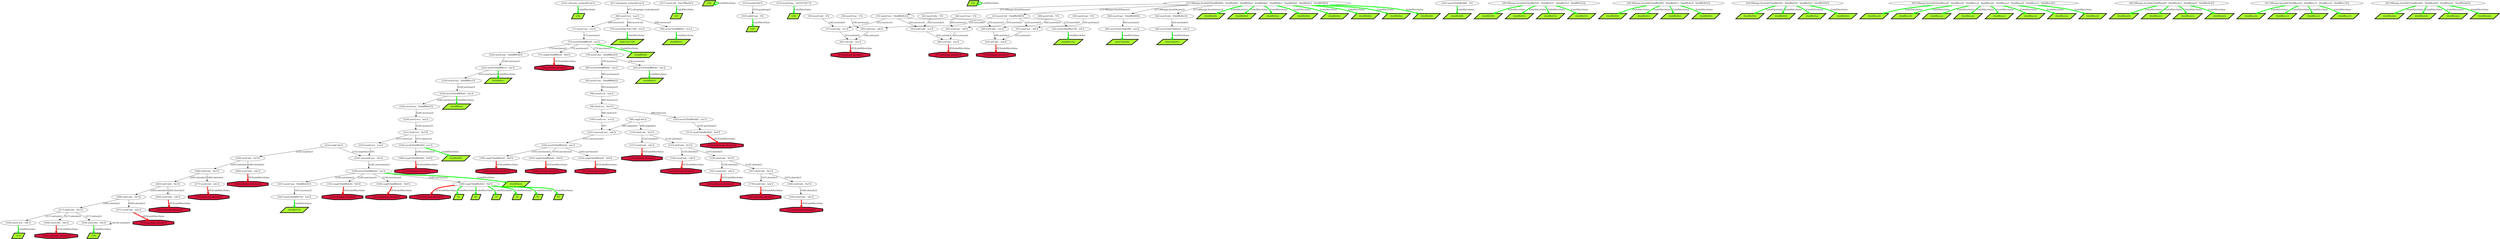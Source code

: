 digraph "" {
EAX [fillcolor=greenyellow, label=EAX, penwidth=4, shape=parallelogram, style=filled];
ECX [fillcolor=greenyellow, label=ECX, penwidth=4, shape=parallelogram, style=filled];
EDI [fillcolor=greenyellow, label=EDI, penwidth=4, shape=parallelogram, style=filled];
EDX [fillcolor=greenyellow, label=EDX, penwidth=4, shape=parallelogram, style=filled];
EBX [fillcolor=greenyellow, label=EBX, penwidth=4, shape=parallelogram, style=filled];
ESP [fillcolor=greenyellow, label=ESP, penwidth=4, shape=parallelogram, style=filled];
EBP [fillcolor=greenyellow, label=EBP, penwidth=4, shape=parallelogram, style=filled];
ESI [fillcolor=greenyellow, label=ESI, penwidth=4, shape=parallelogram, style=filled];
"[27] MRange,fstat64" [label="[27] MRange,fstat64(['[0xbfffef68]', '[0xbfffef69]', '[0xbfffef6a]', '[0xbfffef6b]', '[0xbfffef6c]', '[0xbfffef6d]', '[0xbfffef6e]', '[0xbfffef6f]'])"];
"[33] mov" [label="[33] mov(['edi', '[0xbfffef68]'])"];
"[35] mov" [label="[35] mov(['ecx', '[0xbfffef6c]'])"];
"[36] mov" [label="[36] mov(['edx', '0'])"];
"[37] xor" [label="[37] xor(['edx', 'ecx'])"];
"[38] mov" [label="[38] mov(['eax', '0'])"];
"[39] xor" [label="[39] xor(['eax', 'edi'])"];
"[40] or" [label="[40] or(['edx', 'eax'])"];
"[41] jz" [fillcolor=crimson, label="[41] jz(['jump_diverge'])", penwidth=4, shape=octagon, style=filled];
"[42] mov" [label="[42] mov(['edx', '0'])"];
"[43] xor" [label="[43] xor(['edx', 'ecx'])"];
"[44] mov" [label="[44] mov(['eax', '0'])"];
"[45] xor" [label="[45] xor(['eax', 'edi'])"];
"[46] or" [label="[46] or(['edx', 'eax'])"];
"[47] jz" [fillcolor=crimson, label="[47] jz(['jump_diverge'])", penwidth=4, shape=octagon, style=filled];
"[48] mov" [label="[48] mov(['edx', '0'])"];
"[49] xor" [label="[49] xor(['edx', 'ecx'])"];
"[50] mov" [label="[50] mov(['eax', '0'])"];
"[51] xor" [label="[51] xor(['eax', 'edi'])"];
"[52] or" [label="[52] or(['edx', 'eax'])"];
"[53] jz" [fillcolor=crimson, label="[53] jz(['jump_diverge'])", penwidth=4, shape=octagon, style=filled];
"[55] mov" [label="[55] mov(['[0xbfffee74]', 'edi'])"];
"[60] mov" [label="[60] mov(['eax', '[0xbfffef68]'])"];
"[62] mov" [label="[62] mov(['edx', '[0xbfffef6c]'])"];
"[64] mov" [label="[64] mov(['[0xb7fdde98]', 'eax'])"];
"[66] mov" [label="[66] mov(['[0xb7fdde9c]', 'edx'])"];
"[67] call-getpid_recheck" [label="[67] call-getpid_recheck(['eax'])"];
"[68] mov" [label="[68] mov(['ecx', 'eax'])"];
"[70] mov" [label="[70] mov(['[0xb7e41728]', 'ecx'])"];
"[71] mov" [label="[71] mov(['eax', 'ecx'])"];
"[73] mov" [label="[73] mov(['[0xbffff4c8]', 'eax'])"];
"[75] cmp" [label="[75] cmp(['[0xbffff4c8]', '0x0'])"];
"[76] js" [fillcolor=crimson, label="[76] js(['jump_diverge'])", penwidth=4, shape=octagon, style=filled];
"[78] mov" [label="[78] mov(['eax', '[0xbffff4c8]'])"];
"[80] mov" [label="[80] mov(['[0xbffff4b4]', 'eax'])"];
"[82] mov" [label="[82] mov(['[0xbffff4a0]', 'eax'])"];
"[84] mov" [label="[84] mov(['[0xbffff49c]', 'ecx'])"];
"[95] mov" [label="[95] mov(['eax', '[0xbffff4b4]'])"];
"[96] mov" [label="[96] mov(['ecx', 'eax'])"];
"[98] shr" [label="[98] shr(['ecx', '0x1f'])"];
"[100] test" [label="[100] test(['ecx', 'ecx'])"];
"[101] cmovnz" [label="[101] cmovnz(['eax', 'edx'])"];
"[99] neg" [label="[99] neg(['edx'])"];
"[103] mov" [label="[103] mov(['[0xbfffefd4]', 'ecx'])"];
"[105] mov" [label="[105] mov(['[0xbfffefe4]', 'eax'])"];
"[116] shr" [label="[116] shr(['edx', '0x3'])"];
"[127] test" [label="[127] test(['edx', 'edx'])"];
"[129] jz" [fillcolor=crimson, label="[129] jz(['jump_diverge'])", penwidth=4, shape=octagon, style=filled];
"[133] shr" [label="[133] shr(['edx', '0x3'])"];
"[144] test" [label="[144] test(['edx', 'edx'])"];
"[146] jz" [fillcolor=crimson, label="[146] jz(['jump_diverge'])", penwidth=4, shape=octagon, style=filled];
"[150] shr" [label="[150] shr(['edx', '0x3'])"];
"[161] test" [label="[161] test(['edx', 'edx'])"];
"[163] jz" [fillcolor=crimson, label="[163] jz(['jump_diverge'])", penwidth=4, shape=octagon, style=filled];
"[167] shr" [label="[167] shr(['edx', '0x3'])"];
"[178] test" [label="[178] test(['edx', 'edx'])"];
"[180] jz" [fillcolor=crimson, label="[180] jz(['jump_diverge'])", penwidth=4, shape=octagon, style=filled];
"[184] shr" [label="[184] shr(['edx', '0x3'])"];
"[195] test" [label="[195] test(['edx', 'edx'])"];
"[197] jnz" [fillcolor=crimson, label="[197] jnz(['jump_diverge'])", penwidth=4, shape=octagon, style=filled];
"[199] cmp" [label="[199] cmp(['[0xbfffefe4]', '0x0'])"];
"[200] jz" [fillcolor=crimson, label="[200] jz(['jump_diverge'])", penwidth=4, shape=octagon, style=filled];
"[203] cmp" [label="[203] cmp(['[0xbfffefe4]', '0x0'])"];
"[204] jz" [fillcolor=crimson, label="[204] jz(['jump_diverge'])", penwidth=4, shape=octagon, style=filled];
"[213] cmp" [label="[213] cmp(['[0xbfffefd4]', '0x0'])"];
"[214] jnz" [fillcolor=crimson, label="[214] jnz(['jump_diverge'])", penwidth=4, shape=octagon, style=filled];
"[216] cmp" [label="[216] cmp(['[0xbfffefe4]', '0x0'])"];
"[217] jz" [fillcolor=crimson, label="[217] jz(['jump_diverge'])", penwidth=4, shape=octagon, style=filled];
"[220] mov" [label="[220] mov(['eax', '[0xbffff4c8]'])"];
"[222] mov" [label="[222] mov(['[0xbffff4cc]', 'eax'])"];
"[224] mov" [label="[224] mov(['eax', '[0xbffff4cc]'])"];
"[226] mov" [label="[226] mov(['[0xbffff4b4]', 'eax'])"];
"[228] mov" [label="[228] mov(['eax', '[0xbffff4b4]'])"];
"[229] mov" [label="[229] mov(['ecx', 'eax'])"];
"[231] shr" [label="[231] shr(['ecx', '0x1f'])"];
"[233] test" [label="[233] test(['ecx', 'ecx'])"];
"[234] cmovnz" [label="[234] cmovnz(['eax', 'edx'])"];
"[232] neg" [label="[232] neg(['edx'])"];
"[236] mov" [label="[236] mov(['[0xbfffefd4]', 'ecx'])"];
"[238] mov" [label="[238] mov(['[0xbfffefe4]', 'eax'])"];
"[241] mov" [label="[241] mov(['eax', '[0xbfffefe4]'])"];
"[243] mov" [label="[243] mov(['[0xbfffef70]', 'eax'])"];
"[249] shr" [label="[249] shr(['edx', '0x3'])"];
"[260] test" [label="[260] test(['edx', 'edx'])"];
"[262] jz" [fillcolor=crimson, label="[262] jz(['jump_diverge'])", penwidth=4, shape=octagon, style=filled];
"[266] shr" [label="[266] shr(['edx', '0x3'])"];
"[277] test" [label="[277] test(['edx', 'edx'])"];
"[279] jz" [fillcolor=crimson, label="[279] jz(['jump_diverge'])", penwidth=4, shape=octagon, style=filled];
"[283] shr" [label="[283] shr(['edx', '0x3'])"];
"[294] test" [label="[294] test(['edx', 'edx'])"];
"[296] jz" [fillcolor=crimson, label="[296] jz(['jump_diverge'])", penwidth=4, shape=octagon, style=filled];
"[300] shr" [label="[300] shr(['edx', '0x3'])"];
"[311] test" [label="[311] test(['edx', 'edx'])"];
"[313] jz" [fillcolor=crimson, label="[313] jz(['jump_diverge'])", penwidth=4, shape=octagon, style=filled];
"[315] mov" [label="[315] mov(['ebp', '3435973837'])"];
"[317] shr" [label="[317] shr(['edx', '0x3'])"];
"[323] push" [label="[323] push(['0x9'])"];
"[325] add" [label="[325] add(['esp', '4'])"];
"[328] test" [label="[328] test(['edx', 'edx'])"];
"[329] mov" [label="[329] mov(['ecx', 'edx'])"];
"[330] jnz" [fillcolor=crimson, label="[330] jnz(['jump_diverge'])", penwidth=4, shape=octagon, style=filled];
"[332] cmp" [label="[332] cmp(['[0xbfffefe4]', '0x0'])"];
"[333] jz" [fillcolor=crimson, label="[333] jz(['jump_diverge'])", penwidth=4, shape=octagon, style=filled];
"[334] xor" [label="[334] xor(['edx', 'edx'])"];
"[336] cmp" [label="[336] cmp(['[0xbfffefe4]', '0x0'])"];
"[337] jz" [fillcolor=crimson, label="[337] jz(['jump_diverge'])", penwidth=4, shape=octagon, style=filled];
"[342] mov" [label="[342] mov(['[0xbfffefd8]', '0'])"];
"[346] cmp" [label="[346] cmp(['[0xbfffefd4]', '0x0'])"];
"[347] jnz" [fillcolor=crimson, label="[347] jnz(['jump_diverge'])", penwidth=4, shape=octagon, style=filled];
"[349] cmp" [label="[349] cmp(['[0xbfffefe4]', '0x0'])"];
"[350] jz" [fillcolor=crimson, label="[350] jz(['jump_diverge'])", penwidth=4, shape=octagon, style=filled];
"[28] MRange,fstat64" [label="[28] MRange,fstat64(['[0xbfffef50]', '[0xbfffef51]', '[0xbfffef52]', '[0xbfffef53]'])"];
"[29] MRange,fstat64" [label="[29] MRange,fstat64(['[0xbfffef60]', '[0xbfffef61]', '[0xbfffef62]', '[0xbfffef63]'])"];
"[30] MRange,fstat64" [label="[30] MRange,fstat64(['[0xbfffef58]', '[0xbfffef59]', '[0xbfffef5a]', '[0xbfffef5b]'])"];
"[89] MRange,fstat64" [label="[89] MRange,fstat64(['[0xbfffeec8]', '[0xbfffeec9]', '[0xbfffeeca]', '[0xbfffeecb]', '[0xbfffeecc]', '[0xbfffeecd]', '[0xbfffeece]', '[0xbfffeecf]'])"];
"[90] MRange,fstat64" [label="[90] MRange,fstat64(['[0xbfffeeb0]', '[0xbfffeeb1]', '[0xbfffeeb2]', '[0xbfffeeb3]'])"];
"[91] MRange,fstat64" [label="[91] MRange,fstat64(['[0xbfffeec0]', '[0xbfffeec1]', '[0xbfffeec2]', '[0xbfffeec3]'])"];
"[92] MRange,fstat64" [label="[92] MRange,fstat64(['[0xbfffeeb8]', '[0xbfffeeb9]', '[0xbfffeeba]', '[0xbfffeebb]'])"];
"[327] mov" [label="[327] mov(['edi', '0xb7f8be40'])"];
"[352] call-write_recheck" [label="[352] call-write_recheck(['eax'])"];
"[0xbfffef68]" [fillcolor=greenyellow, label="[0xbfffef68]", penwidth=4, shape=parallelogram, style=filled];
"[0xbfffef69]" [fillcolor=greenyellow, label="[0xbfffef69]", penwidth=4, shape=parallelogram, style=filled];
"[0xbfffef6a]" [fillcolor=greenyellow, label="[0xbfffef6a]", penwidth=4, shape=parallelogram, style=filled];
"[0xbfffef6b]" [fillcolor=greenyellow, label="[0xbfffef6b]", penwidth=4, shape=parallelogram, style=filled];
"[0xbfffef6c]" [fillcolor=greenyellow, label="[0xbfffef6c]", penwidth=4, shape=parallelogram, style=filled];
"[0xbfffef6d]" [fillcolor=greenyellow, label="[0xbfffef6d]", penwidth=4, shape=parallelogram, style=filled];
"[0xbfffef6e]" [fillcolor=greenyellow, label="[0xbfffef6e]", penwidth=4, shape=parallelogram, style=filled];
"[0xbfffef6f]" [fillcolor=greenyellow, label="[0xbfffef6f]", penwidth=4, shape=parallelogram, style=filled];
"[0xbfffef50]" [fillcolor=greenyellow, label="[0xbfffef50]", penwidth=4, shape=parallelogram, style=filled];
"[0xbfffef51]" [fillcolor=greenyellow, label="[0xbfffef51]", penwidth=4, shape=parallelogram, style=filled];
"[0xbfffef52]" [fillcolor=greenyellow, label="[0xbfffef52]", penwidth=4, shape=parallelogram, style=filled];
"[0xbfffef53]" [fillcolor=greenyellow, label="[0xbfffef53]", penwidth=4, shape=parallelogram, style=filled];
"[0xbfffef60]" [fillcolor=greenyellow, label="[0xbfffef60]", penwidth=4, shape=parallelogram, style=filled];
"[0xbfffef61]" [fillcolor=greenyellow, label="[0xbfffef61]", penwidth=4, shape=parallelogram, style=filled];
"[0xbfffef62]" [fillcolor=greenyellow, label="[0xbfffef62]", penwidth=4, shape=parallelogram, style=filled];
"[0xbfffef63]" [fillcolor=greenyellow, label="[0xbfffef63]", penwidth=4, shape=parallelogram, style=filled];
"[0xbfffef58]" [fillcolor=greenyellow, label="[0xbfffef58]", penwidth=4, shape=parallelogram, style=filled];
"[0xbfffef59]" [fillcolor=greenyellow, label="[0xbfffef59]", penwidth=4, shape=parallelogram, style=filled];
"[0xbfffef5a]" [fillcolor=greenyellow, label="[0xbfffef5a]", penwidth=4, shape=parallelogram, style=filled];
"[0xbfffef5b]" [fillcolor=greenyellow, label="[0xbfffef5b]", penwidth=4, shape=parallelogram, style=filled];
"[0xbfffee74]" [fillcolor=greenyellow, label="[0xbfffee74]", penwidth=4, shape=parallelogram, style=filled];
"[0xb7fdde98]" [fillcolor=greenyellow, label="[0xb7fdde98]", penwidth=4, shape=parallelogram, style=filled];
"[0xb7fdde9c]" [fillcolor=greenyellow, label="[0xb7fdde9c]", penwidth=4, shape=parallelogram, style=filled];
"[0xb7e41728]" [fillcolor=greenyellow, label="[0xb7e41728]", penwidth=4, shape=parallelogram, style=filled];
"[0xbffff4c8]" [fillcolor=greenyellow, label="[0xbffff4c8]", penwidth=4, shape=parallelogram, style=filled];
"[0xbffff4b4]" [fillcolor=greenyellow, label="[0xbffff4b4]", penwidth=4, shape=parallelogram, style=filled];
"[0xbffff4a0]" [fillcolor=greenyellow, label="[0xbffff4a0]", penwidth=4, shape=parallelogram, style=filled];
"[0xbffff49c]" [fillcolor=greenyellow, label="[0xbffff49c]", penwidth=4, shape=parallelogram, style=filled];
"[0xbfffeec8]" [fillcolor=greenyellow, label="[0xbfffeec8]", penwidth=4, shape=parallelogram, style=filled];
"[0xbfffeec9]" [fillcolor=greenyellow, label="[0xbfffeec9]", penwidth=4, shape=parallelogram, style=filled];
"[0xbfffeeca]" [fillcolor=greenyellow, label="[0xbfffeeca]", penwidth=4, shape=parallelogram, style=filled];
"[0xbfffeecb]" [fillcolor=greenyellow, label="[0xbfffeecb]", penwidth=4, shape=parallelogram, style=filled];
"[0xbfffeecc]" [fillcolor=greenyellow, label="[0xbfffeecc]", penwidth=4, shape=parallelogram, style=filled];
"[0xbfffeecd]" [fillcolor=greenyellow, label="[0xbfffeecd]", penwidth=4, shape=parallelogram, style=filled];
"[0xbfffeece]" [fillcolor=greenyellow, label="[0xbfffeece]", penwidth=4, shape=parallelogram, style=filled];
"[0xbfffeecf]" [fillcolor=greenyellow, label="[0xbfffeecf]", penwidth=4, shape=parallelogram, style=filled];
"[0xbfffeeb0]" [fillcolor=greenyellow, label="[0xbfffeeb0]", penwidth=4, shape=parallelogram, style=filled];
"[0xbfffeeb1]" [fillcolor=greenyellow, label="[0xbfffeeb1]", penwidth=4, shape=parallelogram, style=filled];
"[0xbfffeeb2]" [fillcolor=greenyellow, label="[0xbfffeeb2]", penwidth=4, shape=parallelogram, style=filled];
"[0xbfffeeb3]" [fillcolor=greenyellow, label="[0xbfffeeb3]", penwidth=4, shape=parallelogram, style=filled];
"[0xbfffeec0]" [fillcolor=greenyellow, label="[0xbfffeec0]", penwidth=4, shape=parallelogram, style=filled];
"[0xbfffeec1]" [fillcolor=greenyellow, label="[0xbfffeec1]", penwidth=4, shape=parallelogram, style=filled];
"[0xbfffeec2]" [fillcolor=greenyellow, label="[0xbfffeec2]", penwidth=4, shape=parallelogram, style=filled];
"[0xbfffeec3]" [fillcolor=greenyellow, label="[0xbfffeec3]", penwidth=4, shape=parallelogram, style=filled];
"[0xbfffeeb8]" [fillcolor=greenyellow, label="[0xbfffeeb8]", penwidth=4, shape=parallelogram, style=filled];
"[0xbfffeeb9]" [fillcolor=greenyellow, label="[0xbfffeeb9]", penwidth=4, shape=parallelogram, style=filled];
"[0xbfffeeba]" [fillcolor=greenyellow, label="[0xbfffeeba]", penwidth=4, shape=parallelogram, style=filled];
"[0xbfffeebb]" [fillcolor=greenyellow, label="[0xbfffeebb]", penwidth=4, shape=parallelogram, style=filled];
"[0xbfffefd4]" [fillcolor=greenyellow, label="[0xbfffefd4]", penwidth=4, shape=parallelogram, style=filled];
"[0xbfffefe4]" [fillcolor=greenyellow, label="[0xbfffefe4]", penwidth=4, shape=parallelogram, style=filled];
"[0xbfffef70]" [fillcolor=greenyellow, label="[0xbfffef70]", penwidth=4, shape=parallelogram, style=filled];
"[0xbfffefd8]" [fillcolor=greenyellow, label="[0xbfffefd8]", penwidth=4, shape=parallelogram, style=filled];
"[0xbffff4cc]" [fillcolor=greenyellow, label="[0xbffff4cc]", penwidth=4, shape=parallelogram, style=filled];
OF [fillcolor=greenyellow, label=OF, penwidth=4, shape=parallelogram, style=filled];
SF [fillcolor=greenyellow, label=SF, penwidth=4, shape=parallelogram, style=filled];
ZF [fillcolor=greenyellow, label=ZF, penwidth=4, shape=parallelogram, style=filled];
AF [fillcolor=greenyellow, label=AF, penwidth=4, shape=parallelogram, style=filled];
CF [fillcolor=greenyellow, label=CF, penwidth=4, shape=parallelogram, style=filled];
PF [fillcolor=greenyellow, label=PF, penwidth=4, shape=parallelogram, style=filled];
EBX -> EBX  [color=green, label=EndofSliceValue, penwidth=5, shape=parallelogram, style=bold];
ESI -> ESI  [color=green, label=EndofSliceValue, penwidth=5, shape=parallelogram, style=bold];
"[27] MRange,fstat64" -> "[33] mov"  [label="[27] MRange,fstat64(mem)3"];
"[27] MRange,fstat64" -> "[35] mov"  [label="[27] MRange,fstat64(mem)3"];
"[27] MRange,fstat64" -> "[60] mov"  [label="[27] MRange,fstat64(mem)3"];
"[27] MRange,fstat64" -> "[62] mov"  [label="[27] MRange,fstat64(mem)3"];
"[27] MRange,fstat64" -> "[0xbfffef68]"  [color=green, label=EndofSliceValue, penwidth=5, shape=parallelogram, style=bold];
"[27] MRange,fstat64" -> "[0xbfffef69]"  [color=green, label=EndofSliceValue, penwidth=5, shape=parallelogram, style=bold];
"[27] MRange,fstat64" -> "[0xbfffef6a]"  [color=green, label=EndofSliceValue, penwidth=5, shape=parallelogram, style=bold];
"[27] MRange,fstat64" -> "[0xbfffef6b]"  [color=green, label=EndofSliceValue, penwidth=5, shape=parallelogram, style=bold];
"[27] MRange,fstat64" -> "[0xbfffef6c]"  [color=green, label=EndofSliceValue, penwidth=5, shape=parallelogram, style=bold];
"[27] MRange,fstat64" -> "[0xbfffef6d]"  [color=green, label=EndofSliceValue, penwidth=5, shape=parallelogram, style=bold];
"[27] MRange,fstat64" -> "[0xbfffef6e]"  [color=green, label=EndofSliceValue, penwidth=5, shape=parallelogram, style=bold];
"[27] MRange,fstat64" -> "[0xbfffef6f]"  [color=green, label=EndofSliceValue, penwidth=5, shape=parallelogram, style=bold];
"[33] mov" -> "[39] xor"  [label="[33] mov(edi)3"];
"[33] mov" -> "[45] xor"  [label="[33] mov(edi)3"];
"[33] mov" -> "[51] xor"  [label="[33] mov(edi)3"];
"[33] mov" -> "[55] mov"  [label="[33] mov(edi)3"];
"[35] mov" -> "[37] xor"  [label="[35] mov(ecx)3"];
"[35] mov" -> "[43] xor"  [label="[35] mov(ecx)3"];
"[35] mov" -> "[49] xor"  [label="[35] mov(ecx)3"];
"[36] mov" -> "[37] xor"  [label="[36] mov(edx)3"];
"[37] xor" -> "[40] or"  [label="[37] xor(edx)3"];
"[38] mov" -> "[39] xor"  [label="[38] mov(eax)3"];
"[39] xor" -> "[40] or"  [label="[39] xor(eax)3"];
"[40] or" -> "[41] jz"  [color=red, label="(ZF)EndofSliceValue", penwidth=5, shape=octagon, style=bold];
"[42] mov" -> "[43] xor"  [label="[42] mov(edx)3"];
"[43] xor" -> "[46] or"  [label="[43] xor(edx)3"];
"[44] mov" -> "[45] xor"  [label="[44] mov(eax)3"];
"[45] xor" -> "[46] or"  [label="[45] xor(eax)3"];
"[46] or" -> "[47] jz"  [color=red, label="(ZF)EndofSliceValue", penwidth=5, shape=octagon, style=bold];
"[48] mov" -> "[49] xor"  [label="[48] mov(edx)3"];
"[49] xor" -> "[52] or"  [label="[49] xor(edx)3"];
"[50] mov" -> "[51] xor"  [label="[50] mov(eax)3"];
"[51] xor" -> "[52] or"  [label="[51] xor(eax)3"];
"[52] or" -> "[53] jz"  [color=red, label="(ZF)EndofSliceValue", penwidth=5, shape=octagon, style=bold];
"[55] mov" -> "[0xbfffee74]"  [color=green, label=EndofSliceValue, penwidth=5, shape=parallelogram, style=bold];
"[60] mov" -> "[64] mov"  [label="[60] mov(eax)3"];
"[62] mov" -> "[66] mov"  [label="[62] mov(edx)3"];
"[64] mov" -> "[0xb7fdde98]"  [color=green, label=EndofSliceValue, penwidth=5, shape=parallelogram, style=bold];
"[66] mov" -> "[0xb7fdde9c]"  [color=green, label=EndofSliceValue, penwidth=5, shape=parallelogram, style=bold];
"[67] call-getpid_recheck" -> "[68] mov"  [label="[67] call-getpid_recheck(eax)3"];
"[68] mov" -> "[70] mov"  [label="[68] mov(ecx)3"];
"[68] mov" -> "[71] mov"  [label="[68] mov(ecx)3"];
"[68] mov" -> "[84] mov"  [label="[68] mov(ecx)3"];
"[70] mov" -> "[0xb7e41728]"  [color=green, label=EndofSliceValue, penwidth=5, shape=parallelogram, style=bold];
"[71] mov" -> "[73] mov"  [label="[71] mov(eax)3"];
"[73] mov" -> "[75] cmp"  [label="[73] mov(mem)3"];
"[73] mov" -> "[78] mov"  [label="[73] mov(mem)3"];
"[73] mov" -> "[220] mov"  [label="[73] mov(mem)3"];
"[73] mov" -> "[0xbffff4c8]"  [color=green, label=EndofSliceValue, penwidth=5, shape=parallelogram, style=bold];
"[75] cmp" -> "[76] js"  [color=red, label="(SF)EndofSliceValue", penwidth=5, shape=octagon, style=bold];
"[78] mov" -> "[80] mov"  [label="[78] mov(eax)3"];
"[78] mov" -> "[82] mov"  [label="[78] mov(eax)3"];
"[80] mov" -> "[95] mov"  [label="[80] mov(mem)3"];
"[82] mov" -> "[0xbffff4a0]"  [color=green, label=EndofSliceValue, penwidth=5, shape=parallelogram, style=bold];
"[84] mov" -> "[0xbffff49c]"  [color=green, label=EndofSliceValue, penwidth=5, shape=parallelogram, style=bold];
"[95] mov" -> "[96] mov"  [label="[95] mov(eax)3"];
"[96] mov" -> "[98] shr"  [label="[96] mov(ecx)3"];
"[98] shr" -> "[100] test"  [label="[98] shr(ecx)3"];
"[98] shr" -> "[103] mov"  [label="[98] shr(ecx)3"];
"[100] test" -> "[101] cmovnz"  [label="(ZF)"];
"[101] cmovnz" -> "[105] mov"  [label="[101] cmovnz(eax)3"];
"[99] neg" -> "[101] cmovnz"  [label="[99] neg(edx)3"];
"[99] neg" -> "[116] shr"  [label="[99] neg(edx)3"];
"[103] mov" -> "[213] cmp"  [label="[103] mov(mem)3"];
"[105] mov" -> "[199] cmp"  [label="[105] mov(mem)3"];
"[105] mov" -> "[203] cmp"  [label="[105] mov(mem)3"];
"[105] mov" -> "[216] cmp"  [label="[105] mov(mem)3"];
"[116] shr" -> "[127] test"  [label="[116] shr(edx)3"];
"[116] shr" -> "[133] shr"  [label="[116] shr(edx)3"];
"[127] test" -> "[129] jz"  [color=red, label="(ZF)EndofSliceValue", penwidth=5, shape=octagon, style=bold];
"[133] shr" -> "[144] test"  [label="[133] shr(edx)3"];
"[133] shr" -> "[150] shr"  [label="[133] shr(edx)3"];
"[144] test" -> "[146] jz"  [color=red, label="(ZF)EndofSliceValue", penwidth=5, shape=octagon, style=bold];
"[150] shr" -> "[161] test"  [label="[150] shr(edx)3"];
"[150] shr" -> "[167] shr"  [label="[150] shr(edx)3"];
"[161] test" -> "[163] jz"  [color=red, label="(ZF)EndofSliceValue", penwidth=5, shape=octagon, style=bold];
"[167] shr" -> "[178] test"  [label="[167] shr(edx)3"];
"[167] shr" -> "[184] shr"  [label="[167] shr(edx)3"];
"[178] test" -> "[180] jz"  [color=red, label="(ZF)EndofSliceValue", penwidth=5, shape=octagon, style=bold];
"[184] shr" -> "[195] test"  [label="[184] shr(edx)3"];
"[195] test" -> "[197] jnz"  [color=red, label="(ZF)EndofSliceValue", penwidth=5, shape=octagon, style=bold];
"[199] cmp" -> "[200] jz"  [color=red, label="(ZF)EndofSliceValue", penwidth=5, shape=octagon, style=bold];
"[203] cmp" -> "[204] jz"  [color=red, label="(ZF)EndofSliceValue", penwidth=5, shape=octagon, style=bold];
"[213] cmp" -> "[214] jnz"  [color=red, label="(ZF)EndofSliceValue", penwidth=5, shape=octagon, style=bold];
"[216] cmp" -> "[217] jz"  [color=red, label="(ZF)EndofSliceValue", penwidth=5, shape=octagon, style=bold];
"[220] mov" -> "[222] mov"  [label="[220] mov(eax)3"];
"[222] mov" -> "[224] mov"  [label="[222] mov(mem)3"];
"[222] mov" -> "[0xbffff4cc]"  [color=green, label=EndofSliceValue, penwidth=5, shape=parallelogram, style=bold];
"[224] mov" -> "[226] mov"  [label="[224] mov(eax)3"];
"[226] mov" -> "[228] mov"  [label="[226] mov(mem)3"];
"[226] mov" -> "[0xbffff4b4]"  [color=green, label=EndofSliceValue, penwidth=5, shape=parallelogram, style=bold];
"[228] mov" -> "[229] mov"  [label="[228] mov(eax)3"];
"[229] mov" -> "[231] shr"  [label="[229] mov(ecx)3"];
"[231] shr" -> "[233] test"  [label="[231] shr(ecx)3"];
"[231] shr" -> "[236] mov"  [label="[231] shr(ecx)3"];
"[233] test" -> "[234] cmovnz"  [label="(ZF)"];
"[234] cmovnz" -> "[238] mov"  [label="[234] cmovnz(eax)3"];
"[232] neg" -> "[234] cmovnz"  [label="[232] neg(edx)3"];
"[232] neg" -> "[249] shr"  [label="[232] neg(edx)3"];
"[236] mov" -> "[346] cmp"  [label="[236] mov(mem)3"];
"[236] mov" -> "[0xbfffefd4]"  [color=green, label=EndofSliceValue, penwidth=5, shape=parallelogram, style=bold];
"[238] mov" -> "[241] mov"  [label="[238] mov(mem)3"];
"[238] mov" -> "[332] cmp"  [label="[238] mov(mem)3"];
"[238] mov" -> "[336] cmp"  [label="[238] mov(mem)3"];
"[238] mov" -> "[349] cmp"  [label="[238] mov(mem)3"];
"[238] mov" -> "[0xbfffefe4]"  [color=green, label=EndofSliceValue, penwidth=5, shape=parallelogram, style=bold];
"[241] mov" -> "[243] mov"  [label="[241] mov(eax)3"];
"[243] mov" -> "[0xbfffef70]"  [color=green, label=EndofSliceValue, penwidth=5, shape=parallelogram, style=bold];
"[249] shr" -> "[260] test"  [label="[249] shr(edx)3"];
"[249] shr" -> "[266] shr"  [label="[249] shr(edx)3"];
"[260] test" -> "[262] jz"  [color=red, label="(ZF)EndofSliceValue", penwidth=5, shape=octagon, style=bold];
"[266] shr" -> "[277] test"  [label="[266] shr(edx)3"];
"[266] shr" -> "[283] shr"  [label="[266] shr(edx)3"];
"[277] test" -> "[279] jz"  [color=red, label="(ZF)EndofSliceValue", penwidth=5, shape=octagon, style=bold];
"[283] shr" -> "[294] test"  [label="[283] shr(edx)3"];
"[283] shr" -> "[300] shr"  [label="[283] shr(edx)3"];
"[294] test" -> "[296] jz"  [color=red, label="(ZF)EndofSliceValue", penwidth=5, shape=octagon, style=bold];
"[300] shr" -> "[311] test"  [label="[300] shr(edx)3"];
"[300] shr" -> "[317] shr"  [label="[300] shr(edx)3"];
"[311] test" -> "[313] jz"  [color=red, label="(ZF)EndofSliceValue", penwidth=5, shape=octagon, style=bold];
"[315] mov" -> EBP  [color=green, label=EndofSliceValue, penwidth=5, shape=parallelogram, style=bold];
"[317] shr" -> "[328] test"  [label="[317] shr(edx)3"];
"[317] shr" -> "[329] mov"  [label="[317] shr(edx)3"];
"[317] shr" -> "[334] xor"  [label="[317] shr(edx)3"];
"[323] push" -> "[325] add"  [label="[323] push(esp)3"];
"[325] add" -> ESP  [color=green, label=EndofSliceValue, penwidth=5, shape=parallelogram, style=bold];
"[328] test" -> "[330] jnz"  [color=red, label="(ZF)EndofSliceValue", penwidth=5, shape=octagon, style=bold];
"[329] mov" -> ECX  [color=green, label=EndofSliceValue, penwidth=5, shape=parallelogram, style=bold];
"[332] cmp" -> "[333] jz"  [color=red, label="(ZF)EndofSliceValue", penwidth=5, shape=octagon, style=bold];
"[334] xor" -> "[334] xor"  [label="[334] xor(edx)3"];
"[334] xor" -> EDX  [color=green, label=EndofSliceValue, penwidth=5, shape=parallelogram, style=bold];
"[336] cmp" -> "[337] jz"  [color=red, label="(ZF)EndofSliceValue", penwidth=5, shape=octagon, style=bold];
"[342] mov" -> "[0xbfffefd8]"  [color=green, label=EndofSliceValue, penwidth=5, shape=parallelogram, style=bold];
"[346] cmp" -> "[347] jnz"  [color=red, label="(ZF)EndofSliceValue", penwidth=5, shape=octagon, style=bold];
"[349] cmp" -> "[350] jz"  [color=red, label="(ZF)EndofSliceValue", penwidth=5, shape=octagon, style=bold];
"[349] cmp" -> OF  [color=green, label=EndofSliceValue, penwidth=5, shape=parallelogram, style=bold];
"[349] cmp" -> SF  [color=green, label=EndofSliceValue, penwidth=5, shape=parallelogram, style=bold];
"[349] cmp" -> ZF  [color=green, label=EndofSliceValue, penwidth=5, shape=parallelogram, style=bold];
"[349] cmp" -> AF  [color=green, label=EndofSliceValue, penwidth=5, shape=parallelogram, style=bold];
"[349] cmp" -> CF  [color=green, label=EndofSliceValue, penwidth=5, shape=parallelogram, style=bold];
"[349] cmp" -> PF  [color=green, label=EndofSliceValue, penwidth=5, shape=parallelogram, style=bold];
"[28] MRange,fstat64" -> "[0xbfffef50]"  [color=green, label=EndofSliceValue, penwidth=5, shape=parallelogram, style=bold];
"[28] MRange,fstat64" -> "[0xbfffef51]"  [color=green, label=EndofSliceValue, penwidth=5, shape=parallelogram, style=bold];
"[28] MRange,fstat64" -> "[0xbfffef52]"  [color=green, label=EndofSliceValue, penwidth=5, shape=parallelogram, style=bold];
"[28] MRange,fstat64" -> "[0xbfffef53]"  [color=green, label=EndofSliceValue, penwidth=5, shape=parallelogram, style=bold];
"[29] MRange,fstat64" -> "[0xbfffef60]"  [color=green, label=EndofSliceValue, penwidth=5, shape=parallelogram, style=bold];
"[29] MRange,fstat64" -> "[0xbfffef61]"  [color=green, label=EndofSliceValue, penwidth=5, shape=parallelogram, style=bold];
"[29] MRange,fstat64" -> "[0xbfffef62]"  [color=green, label=EndofSliceValue, penwidth=5, shape=parallelogram, style=bold];
"[29] MRange,fstat64" -> "[0xbfffef63]"  [color=green, label=EndofSliceValue, penwidth=5, shape=parallelogram, style=bold];
"[30] MRange,fstat64" -> "[0xbfffef58]"  [color=green, label=EndofSliceValue, penwidth=5, shape=parallelogram, style=bold];
"[30] MRange,fstat64" -> "[0xbfffef59]"  [color=green, label=EndofSliceValue, penwidth=5, shape=parallelogram, style=bold];
"[30] MRange,fstat64" -> "[0xbfffef5a]"  [color=green, label=EndofSliceValue, penwidth=5, shape=parallelogram, style=bold];
"[30] MRange,fstat64" -> "[0xbfffef5b]"  [color=green, label=EndofSliceValue, penwidth=5, shape=parallelogram, style=bold];
"[89] MRange,fstat64" -> "[0xbfffeec8]"  [color=green, label=EndofSliceValue, penwidth=5, shape=parallelogram, style=bold];
"[89] MRange,fstat64" -> "[0xbfffeec9]"  [color=green, label=EndofSliceValue, penwidth=5, shape=parallelogram, style=bold];
"[89] MRange,fstat64" -> "[0xbfffeeca]"  [color=green, label=EndofSliceValue, penwidth=5, shape=parallelogram, style=bold];
"[89] MRange,fstat64" -> "[0xbfffeecb]"  [color=green, label=EndofSliceValue, penwidth=5, shape=parallelogram, style=bold];
"[89] MRange,fstat64" -> "[0xbfffeecc]"  [color=green, label=EndofSliceValue, penwidth=5, shape=parallelogram, style=bold];
"[89] MRange,fstat64" -> "[0xbfffeecd]"  [color=green, label=EndofSliceValue, penwidth=5, shape=parallelogram, style=bold];
"[89] MRange,fstat64" -> "[0xbfffeece]"  [color=green, label=EndofSliceValue, penwidth=5, shape=parallelogram, style=bold];
"[89] MRange,fstat64" -> "[0xbfffeecf]"  [color=green, label=EndofSliceValue, penwidth=5, shape=parallelogram, style=bold];
"[90] MRange,fstat64" -> "[0xbfffeeb0]"  [color=green, label=EndofSliceValue, penwidth=5, shape=parallelogram, style=bold];
"[90] MRange,fstat64" -> "[0xbfffeeb1]"  [color=green, label=EndofSliceValue, penwidth=5, shape=parallelogram, style=bold];
"[90] MRange,fstat64" -> "[0xbfffeeb2]"  [color=green, label=EndofSliceValue, penwidth=5, shape=parallelogram, style=bold];
"[90] MRange,fstat64" -> "[0xbfffeeb3]"  [color=green, label=EndofSliceValue, penwidth=5, shape=parallelogram, style=bold];
"[91] MRange,fstat64" -> "[0xbfffeec0]"  [color=green, label=EndofSliceValue, penwidth=5, shape=parallelogram, style=bold];
"[91] MRange,fstat64" -> "[0xbfffeec1]"  [color=green, label=EndofSliceValue, penwidth=5, shape=parallelogram, style=bold];
"[91] MRange,fstat64" -> "[0xbfffeec2]"  [color=green, label=EndofSliceValue, penwidth=5, shape=parallelogram, style=bold];
"[91] MRange,fstat64" -> "[0xbfffeec3]"  [color=green, label=EndofSliceValue, penwidth=5, shape=parallelogram, style=bold];
"[92] MRange,fstat64" -> "[0xbfffeeb8]"  [color=green, label=EndofSliceValue, penwidth=5, shape=parallelogram, style=bold];
"[92] MRange,fstat64" -> "[0xbfffeeb9]"  [color=green, label=EndofSliceValue, penwidth=5, shape=parallelogram, style=bold];
"[92] MRange,fstat64" -> "[0xbfffeeba]"  [color=green, label=EndofSliceValue, penwidth=5, shape=parallelogram, style=bold];
"[92] MRange,fstat64" -> "[0xbfffeebb]"  [color=green, label=EndofSliceValue, penwidth=5, shape=parallelogram, style=bold];
"[327] mov" -> EDI  [color=green, label=EndofSliceValue, penwidth=5, shape=parallelogram, style=bold];
"[352] call-write_recheck" -> EAX  [color=green, label=EndofSliceValue, penwidth=5, shape=parallelogram, style=bold];
}
